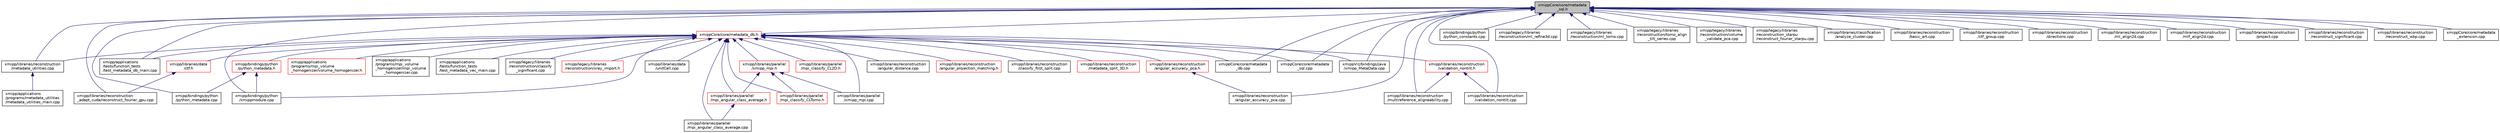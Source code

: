 digraph "xmippCore/core/metadata_sql.h"
{
  edge [fontname="Helvetica",fontsize="10",labelfontname="Helvetica",labelfontsize="10"];
  node [fontname="Helvetica",fontsize="10",shape=record];
  Node19 [label="xmippCore/core/metadata\l_sql.h",height=0.2,width=0.4,color="black", fillcolor="grey75", style="filled", fontcolor="black"];
  Node19 -> Node20 [dir="back",color="midnightblue",fontsize="10",style="solid",fontname="Helvetica"];
  Node20 [label="xmipp/applications\l/tests/function_tests\l/test_metadata_db_main.cpp",height=0.2,width=0.4,color="black", fillcolor="white", style="filled",URL="$test__metadata__db__main_8cpp.html"];
  Node19 -> Node21 [dir="back",color="midnightblue",fontsize="10",style="solid",fontname="Helvetica"];
  Node21 [label="xmipp/bindings/python\l/python_constants.cpp",height=0.2,width=0.4,color="black", fillcolor="white", style="filled",URL="$python__constants_8cpp.html"];
  Node19 -> Node22 [dir="back",color="midnightblue",fontsize="10",style="solid",fontname="Helvetica"];
  Node22 [label="xmipp/bindings/python\l/python_metadata.cpp",height=0.2,width=0.4,color="black", fillcolor="white", style="filled",URL="$python__metadata_8cpp.html"];
  Node19 -> Node23 [dir="back",color="midnightblue",fontsize="10",style="solid",fontname="Helvetica"];
  Node23 [label="xmipp/bindings/python\l/xmippmodule.cpp",height=0.2,width=0.4,color="black", fillcolor="white", style="filled",URL="$xmippmodule_8cpp.html"];
  Node19 -> Node24 [dir="back",color="midnightblue",fontsize="10",style="solid",fontname="Helvetica"];
  Node24 [label="xmipp/legacy/libraries\l/reconstruction/ml_refine3d.cpp",height=0.2,width=0.4,color="black", fillcolor="white", style="filled",URL="$ml__refine3d_8cpp.html"];
  Node19 -> Node25 [dir="back",color="midnightblue",fontsize="10",style="solid",fontname="Helvetica"];
  Node25 [label="xmipp/legacy/libraries\l/reconstruction/ml_tomo.cpp",height=0.2,width=0.4,color="black", fillcolor="white", style="filled",URL="$ml__tomo_8cpp.html"];
  Node19 -> Node26 [dir="back",color="midnightblue",fontsize="10",style="solid",fontname="Helvetica"];
  Node26 [label="xmipp/legacy/libraries\l/reconstruction/tomo_align\l_tilt_series.cpp",height=0.2,width=0.4,color="black", fillcolor="white", style="filled",URL="$tomo__align__tilt__series_8cpp.html"];
  Node19 -> Node27 [dir="back",color="midnightblue",fontsize="10",style="solid",fontname="Helvetica"];
  Node27 [label="xmipp/legacy/libraries\l/reconstruction/volume\l_validate_pca.cpp",height=0.2,width=0.4,color="black", fillcolor="white", style="filled",URL="$volume__validate__pca_8cpp.html"];
  Node19 -> Node28 [dir="back",color="midnightblue",fontsize="10",style="solid",fontname="Helvetica"];
  Node28 [label="xmipp/legacy/libraries\l/reconstruction_starpu\l/reconstruct_fourier_starpu.cpp",height=0.2,width=0.4,color="black", fillcolor="white", style="filled",URL="$reconstruct__fourier__starpu_8cpp.html"];
  Node19 -> Node29 [dir="back",color="midnightblue",fontsize="10",style="solid",fontname="Helvetica"];
  Node29 [label="xmipp/libraries/classification\l/analyze_cluster.cpp",height=0.2,width=0.4,color="black", fillcolor="white", style="filled",URL="$analyze__cluster_8cpp.html"];
  Node19 -> Node30 [dir="back",color="midnightblue",fontsize="10",style="solid",fontname="Helvetica"];
  Node30 [label="xmipp/libraries/reconstruction\l/angular_accuracy_pca.cpp",height=0.2,width=0.4,color="black", fillcolor="white", style="filled",URL="$angular__accuracy__pca_8cpp.html"];
  Node19 -> Node31 [dir="back",color="midnightblue",fontsize="10",style="solid",fontname="Helvetica"];
  Node31 [label="xmipp/libraries/reconstruction\l/basic_art.cpp",height=0.2,width=0.4,color="black", fillcolor="white", style="filled",URL="$basic__art_8cpp.html"];
  Node19 -> Node32 [dir="back",color="midnightblue",fontsize="10",style="solid",fontname="Helvetica"];
  Node32 [label="xmipp/libraries/reconstruction\l/ctf_group.cpp",height=0.2,width=0.4,color="black", fillcolor="white", style="filled",URL="$ctf__group_8cpp.html"];
  Node19 -> Node33 [dir="back",color="midnightblue",fontsize="10",style="solid",fontname="Helvetica"];
  Node33 [label="xmipp/libraries/reconstruction\l/directions.cpp",height=0.2,width=0.4,color="black", fillcolor="white", style="filled",URL="$directions_8cpp.html"];
  Node19 -> Node34 [dir="back",color="midnightblue",fontsize="10",style="solid",fontname="Helvetica"];
  Node34 [label="xmipp/libraries/reconstruction\l/metadata_utilities.cpp",height=0.2,width=0.4,color="black", fillcolor="white", style="filled",URL="$metadata__utilities_8cpp.html"];
  Node34 -> Node35 [dir="back",color="midnightblue",fontsize="10",style="solid",fontname="Helvetica"];
  Node35 [label="xmipp/applications\l/programs/metadata_utilities\l/metadata_utilities_main.cpp",height=0.2,width=0.4,color="black", fillcolor="white", style="filled",URL="$metadata__utilities__main_8cpp.html"];
  Node19 -> Node36 [dir="back",color="midnightblue",fontsize="10",style="solid",fontname="Helvetica"];
  Node36 [label="xmipp/libraries/reconstruction\l/ml_align2d.cpp",height=0.2,width=0.4,color="black", fillcolor="white", style="filled",URL="$ml__align2d_8cpp.html"];
  Node19 -> Node37 [dir="back",color="midnightblue",fontsize="10",style="solid",fontname="Helvetica"];
  Node37 [label="xmipp/libraries/reconstruction\l/mlf_align2d.cpp",height=0.2,width=0.4,color="black", fillcolor="white", style="filled",URL="$mlf__align2d_8cpp.html"];
  Node19 -> Node38 [dir="back",color="midnightblue",fontsize="10",style="solid",fontname="Helvetica"];
  Node38 [label="xmipp/libraries/reconstruction\l/multireference_aligneability.cpp",height=0.2,width=0.4,color="black", fillcolor="white", style="filled",URL="$multireference__aligneability_8cpp.html"];
  Node19 -> Node39 [dir="back",color="midnightblue",fontsize="10",style="solid",fontname="Helvetica"];
  Node39 [label="xmipp/libraries/reconstruction\l/project.cpp",height=0.2,width=0.4,color="black", fillcolor="white", style="filled",URL="$project_8cpp.html"];
  Node19 -> Node40 [dir="back",color="midnightblue",fontsize="10",style="solid",fontname="Helvetica"];
  Node40 [label="xmipp/libraries/reconstruction\l/reconstruct_significant.cpp",height=0.2,width=0.4,color="black", fillcolor="white", style="filled",URL="$reconstruct__significant_8cpp.html"];
  Node19 -> Node41 [dir="back",color="midnightblue",fontsize="10",style="solid",fontname="Helvetica"];
  Node41 [label="xmipp/libraries/reconstruction\l/reconstruct_wbp.cpp",height=0.2,width=0.4,color="black", fillcolor="white", style="filled",URL="$reconstruct__wbp_8cpp.html"];
  Node19 -> Node42 [dir="back",color="midnightblue",fontsize="10",style="solid",fontname="Helvetica"];
  Node42 [label="xmipp/libraries/reconstruction\l/validation_nontilt.cpp",height=0.2,width=0.4,color="black", fillcolor="white", style="filled",URL="$validation__nontilt_8cpp.html"];
  Node19 -> Node43 [dir="back",color="midnightblue",fontsize="10",style="solid",fontname="Helvetica"];
  Node43 [label="xmipp/libraries/reconstruction\l_adapt_cuda/reconstruct_fourier_gpu.cpp",height=0.2,width=0.4,color="black", fillcolor="white", style="filled",URL="$reconstruct__fourier__gpu_8cpp.html"];
  Node19 -> Node44 [dir="back",color="midnightblue",fontsize="10",style="solid",fontname="Helvetica"];
  Node44 [label="xmippCore/core/metadata_db.h",height=0.2,width=0.4,color="red", fillcolor="white", style="filled",URL="$metadata__db_8h.html"];
  Node44 -> Node45 [dir="back",color="midnightblue",fontsize="10",style="solid",fontname="Helvetica"];
  Node45 [label="xmipp/applications\l/programs/mpi_volume\l_homogenizer/volume_homogenizer.h",height=0.2,width=0.4,color="red", fillcolor="white", style="filled",URL="$volume__homogenizer_8h.html"];
  Node44 -> Node47 [dir="back",color="midnightblue",fontsize="10",style="solid",fontname="Helvetica"];
  Node47 [label="xmipp/applications\l/programs/mpi_volume\l_homogenizer/mpi_volume\l_homogenizer.cpp",height=0.2,width=0.4,color="black", fillcolor="white", style="filled",URL="$mpi__volume__homogenizer_8cpp.html"];
  Node44 -> Node20 [dir="back",color="midnightblue",fontsize="10",style="solid",fontname="Helvetica"];
  Node44 -> Node50 [dir="back",color="midnightblue",fontsize="10",style="solid",fontname="Helvetica"];
  Node50 [label="xmipp/applications\l/tests/function_tests\l/test_metadata_vec_main.cpp",height=0.2,width=0.4,color="black", fillcolor="white", style="filled",URL="$test__metadata__vec__main_8cpp.html"];
  Node44 -> Node51 [dir="back",color="midnightblue",fontsize="10",style="solid",fontname="Helvetica"];
  Node51 [label="xmipp/bindings/python\l/python_metadata.h",height=0.2,width=0.4,color="red", fillcolor="white", style="filled",URL="$python__metadata_8h.html"];
  Node51 -> Node22 [dir="back",color="midnightblue",fontsize="10",style="solid",fontname="Helvetica"];
  Node51 -> Node23 [dir="back",color="midnightblue",fontsize="10",style="solid",fontname="Helvetica"];
  Node44 -> Node23 [dir="back",color="midnightblue",fontsize="10",style="solid",fontname="Helvetica"];
  Node44 -> Node56 [dir="back",color="midnightblue",fontsize="10",style="solid",fontname="Helvetica"];
  Node56 [label="xmipp/legacy/libraries\l/reconstruction/classify\l_significant.cpp",height=0.2,width=0.4,color="black", fillcolor="white", style="filled",URL="$classify__significant_8cpp.html"];
  Node44 -> Node57 [dir="back",color="midnightblue",fontsize="10",style="solid",fontname="Helvetica"];
  Node57 [label="xmipp/legacy/libraries\l/reconstruction/xray_import.h",height=0.2,width=0.4,color="red", fillcolor="white", style="filled",URL="$xray__import_8h.html"];
  Node44 -> Node60 [dir="back",color="midnightblue",fontsize="10",style="solid",fontname="Helvetica"];
  Node60 [label="xmipp/libraries/data\l/ctf.h",height=0.2,width=0.4,color="red", fillcolor="white", style="filled",URL="$ctf_8h.html"];
  Node60 -> Node43 [dir="back",color="midnightblue",fontsize="10",style="solid",fontname="Helvetica"];
  Node44 -> Node285 [dir="back",color="midnightblue",fontsize="10",style="solid",fontname="Helvetica"];
  Node285 [label="xmipp/libraries/data\l/unitCell.cpp",height=0.2,width=0.4,color="black", fillcolor="white", style="filled",URL="$unitCell_8cpp.html"];
  Node44 -> Node286 [dir="back",color="midnightblue",fontsize="10",style="solid",fontname="Helvetica"];
  Node286 [label="xmipp/libraries/parallel\l/mpi_angular_class_average.h",height=0.2,width=0.4,color="red", fillcolor="white", style="filled",URL="$mpi__angular__class__average_8h.html"];
  Node286 -> Node288 [dir="back",color="midnightblue",fontsize="10",style="solid",fontname="Helvetica"];
  Node288 [label="xmipp/libraries/parallel\l/mpi_angular_class_average.cpp",height=0.2,width=0.4,color="black", fillcolor="white", style="filled",URL="$mpi__angular__class__average_8cpp.html"];
  Node44 -> Node288 [dir="back",color="midnightblue",fontsize="10",style="solid",fontname="Helvetica"];
  Node44 -> Node289 [dir="back",color="midnightblue",fontsize="10",style="solid",fontname="Helvetica"];
  Node289 [label="xmipp/libraries/parallel\l/mpi_classify_CL2D.h",height=0.2,width=0.4,color="red", fillcolor="white", style="filled",URL="$mpi__classify__CL2D_8h.html"];
  Node44 -> Node292 [dir="back",color="midnightblue",fontsize="10",style="solid",fontname="Helvetica"];
  Node292 [label="xmipp/libraries/parallel\l/xmipp_mpi.h",height=0.2,width=0.4,color="red", fillcolor="white", style="filled",URL="$xmipp__mpi_8h.html"];
  Node292 -> Node286 [dir="back",color="midnightblue",fontsize="10",style="solid",fontname="Helvetica"];
  Node292 -> Node322 [dir="back",color="midnightblue",fontsize="10",style="solid",fontname="Helvetica"];
  Node322 [label="xmipp/libraries/parallel\l/mpi_classify_CLTomo.h",height=0.2,width=0.4,color="red", fillcolor="white", style="filled",URL="$mpi__classify__CLTomo_8h.html"];
  Node292 -> Node361 [dir="back",color="midnightblue",fontsize="10",style="solid",fontname="Helvetica"];
  Node361 [label="xmipp/libraries/parallel\l/xmipp_mpi.cpp",height=0.2,width=0.4,color="black", fillcolor="white", style="filled",URL="$xmipp__mpi_8cpp.html"];
  Node44 -> Node322 [dir="back",color="midnightblue",fontsize="10",style="solid",fontname="Helvetica"];
  Node44 -> Node361 [dir="back",color="midnightblue",fontsize="10",style="solid",fontname="Helvetica"];
  Node44 -> Node365 [dir="back",color="midnightblue",fontsize="10",style="solid",fontname="Helvetica"];
  Node365 [label="xmipp/libraries/reconstruction\l/angular_accuracy_pca.h",height=0.2,width=0.4,color="red", fillcolor="white", style="filled",URL="$angular__accuracy__pca_8h.html"];
  Node365 -> Node30 [dir="back",color="midnightblue",fontsize="10",style="solid",fontname="Helvetica"];
  Node44 -> Node367 [dir="back",color="midnightblue",fontsize="10",style="solid",fontname="Helvetica"];
  Node367 [label="xmipp/libraries/reconstruction\l/angular_distance.cpp",height=0.2,width=0.4,color="black", fillcolor="white", style="filled",URL="$angular__distance_8cpp.html"];
  Node44 -> Node368 [dir="back",color="midnightblue",fontsize="10",style="solid",fontname="Helvetica"];
  Node368 [label="xmipp/libraries/reconstruction\l/angular_projection_matching.h",height=0.2,width=0.4,color="red", fillcolor="white", style="filled",URL="$angular__projection__matching_8h.html"];
  Node44 -> Node370 [dir="back",color="midnightblue",fontsize="10",style="solid",fontname="Helvetica"];
  Node370 [label="xmipp/libraries/reconstruction\l/classify_first_split.cpp",height=0.2,width=0.4,color="black", fillcolor="white", style="filled",URL="$classify__first__split_8cpp.html"];
  Node44 -> Node371 [dir="back",color="midnightblue",fontsize="10",style="solid",fontname="Helvetica"];
  Node371 [label="xmipp/libraries/reconstruction\l/metadata_split_3D.h",height=0.2,width=0.4,color="red", fillcolor="white", style="filled",URL="$metadata__split__3D_8h.html"];
  Node44 -> Node34 [dir="back",color="midnightblue",fontsize="10",style="solid",fontname="Helvetica"];
  Node44 -> Node374 [dir="back",color="midnightblue",fontsize="10",style="solid",fontname="Helvetica"];
  Node374 [label="xmipp/libraries/reconstruction\l/validation_nontilt.h",height=0.2,width=0.4,color="red", fillcolor="white", style="filled",URL="$validation__nontilt_8h.html"];
  Node374 -> Node38 [dir="back",color="midnightblue",fontsize="10",style="solid",fontname="Helvetica"];
  Node374 -> Node42 [dir="back",color="midnightblue",fontsize="10",style="solid",fontname="Helvetica"];
  Node44 -> Node438 [dir="back",color="midnightblue",fontsize="10",style="solid",fontname="Helvetica"];
  Node438 [label="xmippCore/core/metadata\l_db.cpp",height=0.2,width=0.4,color="black", fillcolor="white", style="filled",URL="$metadata__db_8cpp.html"];
  Node44 -> Node439 [dir="back",color="midnightblue",fontsize="10",style="solid",fontname="Helvetica"];
  Node439 [label="xmippCore/core/metadata\l_sql.cpp",height=0.2,width=0.4,color="black", fillcolor="white", style="filled",URL="$metadata__sql_8cpp.html"];
  Node44 -> Node280 [dir="back",color="midnightblue",fontsize="10",style="solid",fontname="Helvetica"];
  Node280 [label="xmippViz/bindings/java\l/xmipp_MetaData.cpp",height=0.2,width=0.4,color="black", fillcolor="white", style="filled",URL="$bindings_2java_2xmipp__MetaData_8cpp.html"];
  Node19 -> Node438 [dir="back",color="midnightblue",fontsize="10",style="solid",fontname="Helvetica"];
  Node19 -> Node435 [dir="back",color="midnightblue",fontsize="10",style="solid",fontname="Helvetica"];
  Node435 [label="xmippCore/core/metadata\l_extension.cpp",height=0.2,width=0.4,color="black", fillcolor="white", style="filled",URL="$metadata__extension_8cpp.html"];
  Node19 -> Node439 [dir="back",color="midnightblue",fontsize="10",style="solid",fontname="Helvetica"];
  Node19 -> Node280 [dir="back",color="midnightblue",fontsize="10",style="solid",fontname="Helvetica"];
}
